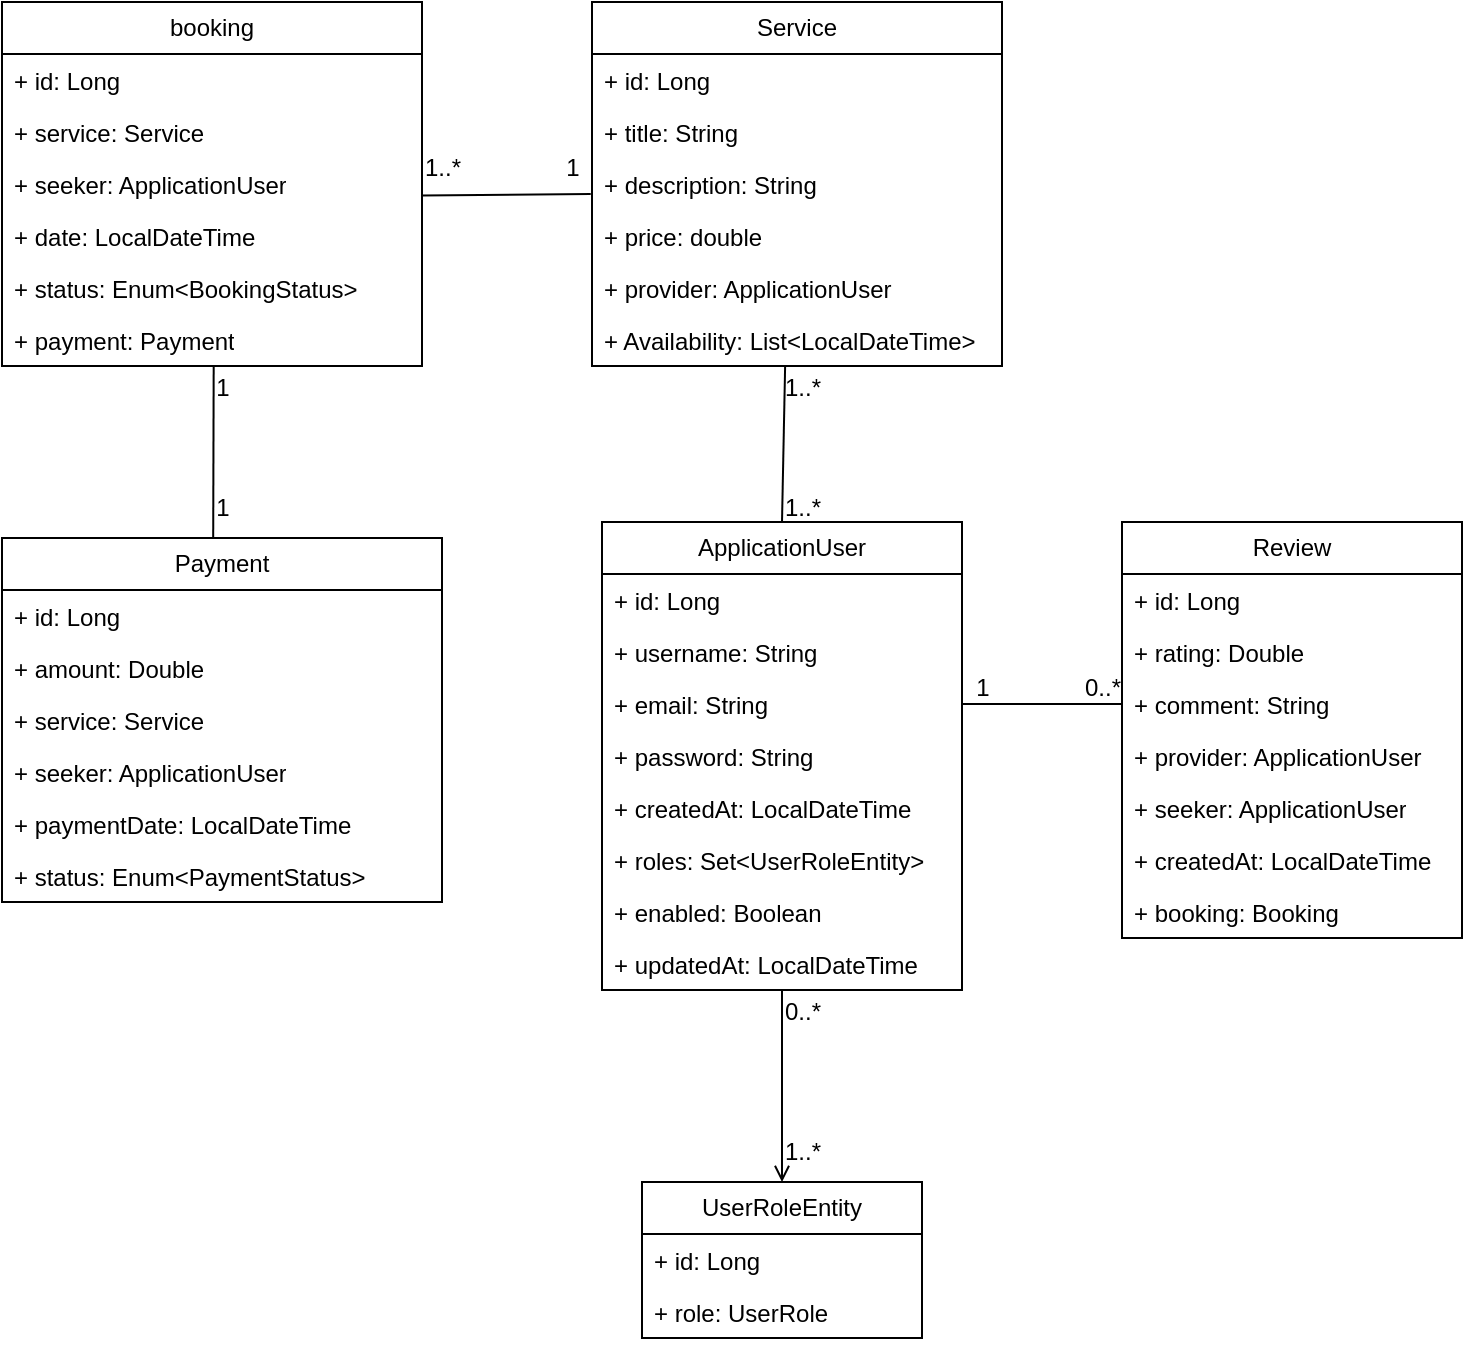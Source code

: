 <mxfile version="26.0.9">
  <diagram name="Page-1" id="zB9N1CHd-PbjbXlKQ5mJ">
    <mxGraphModel dx="1186" dy="1872" grid="1" gridSize="10" guides="1" tooltips="1" connect="1" arrows="1" fold="1" page="1" pageScale="1" pageWidth="827" pageHeight="1169" math="0" shadow="0">
      <root>
        <mxCell id="0" />
        <mxCell id="1" parent="0" />
        <mxCell id="z-HgBq9zoPMqx_WeYa9d-9" value="Service" style="swimlane;fontStyle=0;childLayout=stackLayout;horizontal=1;startSize=26;fillColor=none;horizontalStack=0;resizeParent=1;resizeParentMax=0;resizeLast=0;collapsible=1;marginBottom=0;whiteSpace=wrap;html=1;" parent="1" vertex="1">
          <mxGeometry x="365" y="-190" width="205" height="182" as="geometry" />
        </mxCell>
        <mxCell id="z-HgBq9zoPMqx_WeYa9d-11" value="+ id: Long" style="text;strokeColor=none;fillColor=none;align=left;verticalAlign=top;spacingLeft=4;spacingRight=4;overflow=hidden;rotatable=0;points=[[0,0.5],[1,0.5]];portConstraint=eastwest;whiteSpace=wrap;html=1;" parent="z-HgBq9zoPMqx_WeYa9d-9" vertex="1">
          <mxGeometry y="26" width="205" height="26" as="geometry" />
        </mxCell>
        <mxCell id="z-HgBq9zoPMqx_WeYa9d-10" value="+ title: String" style="text;strokeColor=none;fillColor=none;align=left;verticalAlign=top;spacingLeft=4;spacingRight=4;overflow=hidden;rotatable=0;points=[[0,0.5],[1,0.5]];portConstraint=eastwest;whiteSpace=wrap;html=1;" parent="z-HgBq9zoPMqx_WeYa9d-9" vertex="1">
          <mxGeometry y="52" width="205" height="26" as="geometry" />
        </mxCell>
        <mxCell id="z-HgBq9zoPMqx_WeYa9d-12" value="+ description: String" style="text;strokeColor=none;fillColor=none;align=left;verticalAlign=top;spacingLeft=4;spacingRight=4;overflow=hidden;rotatable=0;points=[[0,0.5],[1,0.5]];portConstraint=eastwest;whiteSpace=wrap;html=1;" parent="z-HgBq9zoPMqx_WeYa9d-9" vertex="1">
          <mxGeometry y="78" width="205" height="26" as="geometry" />
        </mxCell>
        <mxCell id="z-HgBq9zoPMqx_WeYa9d-57" value="+ price: double" style="text;strokeColor=none;fillColor=none;align=left;verticalAlign=top;spacingLeft=4;spacingRight=4;overflow=hidden;rotatable=0;points=[[0,0.5],[1,0.5]];portConstraint=eastwest;whiteSpace=wrap;html=1;" parent="z-HgBq9zoPMqx_WeYa9d-9" vertex="1">
          <mxGeometry y="104" width="205" height="26" as="geometry" />
        </mxCell>
        <mxCell id="z-HgBq9zoPMqx_WeYa9d-58" value="+ provider: ApplicationUser" style="text;strokeColor=none;fillColor=none;align=left;verticalAlign=top;spacingLeft=4;spacingRight=4;overflow=hidden;rotatable=0;points=[[0,0.5],[1,0.5]];portConstraint=eastwest;whiteSpace=wrap;html=1;" parent="z-HgBq9zoPMqx_WeYa9d-9" vertex="1">
          <mxGeometry y="130" width="205" height="26" as="geometry" />
        </mxCell>
        <mxCell id="z-HgBq9zoPMqx_WeYa9d-59" value="+ Availability: List&amp;lt;LocalDateTime&amp;gt;" style="text;strokeColor=none;fillColor=none;align=left;verticalAlign=top;spacingLeft=4;spacingRight=4;overflow=hidden;rotatable=0;points=[[0,0.5],[1,0.5]];portConstraint=eastwest;whiteSpace=wrap;html=1;" parent="z-HgBq9zoPMqx_WeYa9d-9" vertex="1">
          <mxGeometry y="156" width="205" height="26" as="geometry" />
        </mxCell>
        <mxCell id="z-HgBq9zoPMqx_WeYa9d-25" value="booking" style="swimlane;fontStyle=0;childLayout=stackLayout;horizontal=1;startSize=26;fillColor=none;horizontalStack=0;resizeParent=1;resizeParentMax=0;resizeLast=0;collapsible=1;marginBottom=0;whiteSpace=wrap;html=1;" parent="1" vertex="1">
          <mxGeometry x="70" y="-190" width="210" height="182" as="geometry" />
        </mxCell>
        <mxCell id="z-HgBq9zoPMqx_WeYa9d-26" value="+ id: Long" style="text;strokeColor=none;fillColor=none;align=left;verticalAlign=top;spacingLeft=4;spacingRight=4;overflow=hidden;rotatable=0;points=[[0,0.5],[1,0.5]];portConstraint=eastwest;whiteSpace=wrap;html=1;" parent="z-HgBq9zoPMqx_WeYa9d-25" vertex="1">
          <mxGeometry y="26" width="210" height="26" as="geometry" />
        </mxCell>
        <mxCell id="z-HgBq9zoPMqx_WeYa9d-27" value="+ service: Service" style="text;strokeColor=none;fillColor=none;align=left;verticalAlign=top;spacingLeft=4;spacingRight=4;overflow=hidden;rotatable=0;points=[[0,0.5],[1,0.5]];portConstraint=eastwest;whiteSpace=wrap;html=1;" parent="z-HgBq9zoPMqx_WeYa9d-25" vertex="1">
          <mxGeometry y="52" width="210" height="26" as="geometry" />
        </mxCell>
        <mxCell id="z-HgBq9zoPMqx_WeYa9d-28" value="+ seeker: ApplicationUser" style="text;strokeColor=none;fillColor=none;align=left;verticalAlign=top;spacingLeft=4;spacingRight=4;overflow=hidden;rotatable=0;points=[[0,0.5],[1,0.5]];portConstraint=eastwest;whiteSpace=wrap;html=1;" parent="z-HgBq9zoPMqx_WeYa9d-25" vertex="1">
          <mxGeometry y="78" width="210" height="26" as="geometry" />
        </mxCell>
        <mxCell id="z-HgBq9zoPMqx_WeYa9d-60" value="+ date: LocalDateTime" style="text;strokeColor=none;fillColor=none;align=left;verticalAlign=top;spacingLeft=4;spacingRight=4;overflow=hidden;rotatable=0;points=[[0,0.5],[1,0.5]];portConstraint=eastwest;whiteSpace=wrap;html=1;" parent="z-HgBq9zoPMqx_WeYa9d-25" vertex="1">
          <mxGeometry y="104" width="210" height="26" as="geometry" />
        </mxCell>
        <mxCell id="z-HgBq9zoPMqx_WeYa9d-61" value="+ status: Enum&amp;lt;BookingStatus&amp;gt;" style="text;strokeColor=none;fillColor=none;align=left;verticalAlign=top;spacingLeft=4;spacingRight=4;overflow=hidden;rotatable=0;points=[[0,0.5],[1,0.5]];portConstraint=eastwest;whiteSpace=wrap;html=1;" parent="z-HgBq9zoPMqx_WeYa9d-25" vertex="1">
          <mxGeometry y="130" width="210" height="26" as="geometry" />
        </mxCell>
        <mxCell id="z-HgBq9zoPMqx_WeYa9d-62" value="+ payment: Payment" style="text;strokeColor=none;fillColor=none;align=left;verticalAlign=top;spacingLeft=4;spacingRight=4;overflow=hidden;rotatable=0;points=[[0,0.5],[1,0.5]];portConstraint=eastwest;whiteSpace=wrap;html=1;" parent="z-HgBq9zoPMqx_WeYa9d-25" vertex="1">
          <mxGeometry y="156" width="210" height="26" as="geometry" />
        </mxCell>
        <mxCell id="z-HgBq9zoPMqx_WeYa9d-29" value="Review" style="swimlane;fontStyle=0;childLayout=stackLayout;horizontal=1;startSize=26;fillColor=none;horizontalStack=0;resizeParent=1;resizeParentMax=0;resizeLast=0;collapsible=1;marginBottom=0;whiteSpace=wrap;html=1;" parent="1" vertex="1">
          <mxGeometry x="630" y="70" width="170" height="208" as="geometry" />
        </mxCell>
        <mxCell id="z-HgBq9zoPMqx_WeYa9d-30" value="+ id: Long" style="text;strokeColor=none;fillColor=none;align=left;verticalAlign=top;spacingLeft=4;spacingRight=4;overflow=hidden;rotatable=0;points=[[0,0.5],[1,0.5]];portConstraint=eastwest;whiteSpace=wrap;html=1;" parent="z-HgBq9zoPMqx_WeYa9d-29" vertex="1">
          <mxGeometry y="26" width="170" height="26" as="geometry" />
        </mxCell>
        <mxCell id="z-HgBq9zoPMqx_WeYa9d-31" value="+ rating: Double" style="text;strokeColor=none;fillColor=none;align=left;verticalAlign=top;spacingLeft=4;spacingRight=4;overflow=hidden;rotatable=0;points=[[0,0.5],[1,0.5]];portConstraint=eastwest;whiteSpace=wrap;html=1;" parent="z-HgBq9zoPMqx_WeYa9d-29" vertex="1">
          <mxGeometry y="52" width="170" height="26" as="geometry" />
        </mxCell>
        <mxCell id="z-HgBq9zoPMqx_WeYa9d-32" value="+ comment: String" style="text;strokeColor=none;fillColor=none;align=left;verticalAlign=top;spacingLeft=4;spacingRight=4;overflow=hidden;rotatable=0;points=[[0,0.5],[1,0.5]];portConstraint=eastwest;whiteSpace=wrap;html=1;" parent="z-HgBq9zoPMqx_WeYa9d-29" vertex="1">
          <mxGeometry y="78" width="170" height="26" as="geometry" />
        </mxCell>
        <mxCell id="z-HgBq9zoPMqx_WeYa9d-63" value="+ provider: ApplicationUser" style="text;strokeColor=none;fillColor=none;align=left;verticalAlign=top;spacingLeft=4;spacingRight=4;overflow=hidden;rotatable=0;points=[[0,0.5],[1,0.5]];portConstraint=eastwest;whiteSpace=wrap;html=1;" parent="z-HgBq9zoPMqx_WeYa9d-29" vertex="1">
          <mxGeometry y="104" width="170" height="26" as="geometry" />
        </mxCell>
        <mxCell id="z-HgBq9zoPMqx_WeYa9d-64" value="+ seeker: ApplicationUser" style="text;strokeColor=none;fillColor=none;align=left;verticalAlign=top;spacingLeft=4;spacingRight=4;overflow=hidden;rotatable=0;points=[[0,0.5],[1,0.5]];portConstraint=eastwest;whiteSpace=wrap;html=1;" parent="z-HgBq9zoPMqx_WeYa9d-29" vertex="1">
          <mxGeometry y="130" width="170" height="26" as="geometry" />
        </mxCell>
        <mxCell id="z-HgBq9zoPMqx_WeYa9d-65" value="+ createdAt: LocalDateTime" style="text;strokeColor=none;fillColor=none;align=left;verticalAlign=top;spacingLeft=4;spacingRight=4;overflow=hidden;rotatable=0;points=[[0,0.5],[1,0.5]];portConstraint=eastwest;whiteSpace=wrap;html=1;" parent="z-HgBq9zoPMqx_WeYa9d-29" vertex="1">
          <mxGeometry y="156" width="170" height="26" as="geometry" />
        </mxCell>
        <mxCell id="LzuSiyI3kutUU8I0oj3x-73" value="+ booking: Booking" style="text;strokeColor=none;fillColor=none;align=left;verticalAlign=top;spacingLeft=4;spacingRight=4;overflow=hidden;rotatable=0;points=[[0,0.5],[1,0.5]];portConstraint=eastwest;whiteSpace=wrap;html=1;" vertex="1" parent="z-HgBq9zoPMqx_WeYa9d-29">
          <mxGeometry y="182" width="170" height="26" as="geometry" />
        </mxCell>
        <mxCell id="z-HgBq9zoPMqx_WeYa9d-33" value="Payment" style="swimlane;fontStyle=0;childLayout=stackLayout;horizontal=1;startSize=26;fillColor=none;horizontalStack=0;resizeParent=1;resizeParentMax=0;resizeLast=0;collapsible=1;marginBottom=0;whiteSpace=wrap;html=1;" parent="1" vertex="1">
          <mxGeometry x="70" y="78" width="220" height="182" as="geometry" />
        </mxCell>
        <mxCell id="z-HgBq9zoPMqx_WeYa9d-34" value="+ id: Long" style="text;strokeColor=none;fillColor=none;align=left;verticalAlign=top;spacingLeft=4;spacingRight=4;overflow=hidden;rotatable=0;points=[[0,0.5],[1,0.5]];portConstraint=eastwest;whiteSpace=wrap;html=1;" parent="z-HgBq9zoPMqx_WeYa9d-33" vertex="1">
          <mxGeometry y="26" width="220" height="26" as="geometry" />
        </mxCell>
        <mxCell id="z-HgBq9zoPMqx_WeYa9d-35" value="+ amount: Double" style="text;strokeColor=none;fillColor=none;align=left;verticalAlign=top;spacingLeft=4;spacingRight=4;overflow=hidden;rotatable=0;points=[[0,0.5],[1,0.5]];portConstraint=eastwest;whiteSpace=wrap;html=1;" parent="z-HgBq9zoPMqx_WeYa9d-33" vertex="1">
          <mxGeometry y="52" width="220" height="26" as="geometry" />
        </mxCell>
        <mxCell id="z-HgBq9zoPMqx_WeYa9d-36" value="+ service: Service" style="text;strokeColor=none;fillColor=none;align=left;verticalAlign=top;spacingLeft=4;spacingRight=4;overflow=hidden;rotatable=0;points=[[0,0.5],[1,0.5]];portConstraint=eastwest;whiteSpace=wrap;html=1;" parent="z-HgBq9zoPMqx_WeYa9d-33" vertex="1">
          <mxGeometry y="78" width="220" height="26" as="geometry" />
        </mxCell>
        <mxCell id="z-HgBq9zoPMqx_WeYa9d-66" value="+ seeker: ApplicationUser" style="text;strokeColor=none;fillColor=none;align=left;verticalAlign=top;spacingLeft=4;spacingRight=4;overflow=hidden;rotatable=0;points=[[0,0.5],[1,0.5]];portConstraint=eastwest;whiteSpace=wrap;html=1;" parent="z-HgBq9zoPMqx_WeYa9d-33" vertex="1">
          <mxGeometry y="104" width="220" height="26" as="geometry" />
        </mxCell>
        <mxCell id="z-HgBq9zoPMqx_WeYa9d-67" value="+ paymentDate: LocalDateTime" style="text;strokeColor=none;fillColor=none;align=left;verticalAlign=top;spacingLeft=4;spacingRight=4;overflow=hidden;rotatable=0;points=[[0,0.5],[1,0.5]];portConstraint=eastwest;whiteSpace=wrap;html=1;" parent="z-HgBq9zoPMqx_WeYa9d-33" vertex="1">
          <mxGeometry y="130" width="220" height="26" as="geometry" />
        </mxCell>
        <mxCell id="z-HgBq9zoPMqx_WeYa9d-68" value="+ status: Enum&amp;lt;PaymentStatus&amp;gt;" style="text;strokeColor=none;fillColor=none;align=left;verticalAlign=top;spacingLeft=4;spacingRight=4;overflow=hidden;rotatable=0;points=[[0,0.5],[1,0.5]];portConstraint=eastwest;whiteSpace=wrap;html=1;" parent="z-HgBq9zoPMqx_WeYa9d-33" vertex="1">
          <mxGeometry y="156" width="220" height="26" as="geometry" />
        </mxCell>
        <mxCell id="z-HgBq9zoPMqx_WeYa9d-51" value="ApplicationUser" style="swimlane;fontStyle=0;childLayout=stackLayout;horizontal=1;startSize=26;fillColor=none;horizontalStack=0;resizeParent=1;resizeParentMax=0;resizeLast=0;collapsible=1;marginBottom=0;whiteSpace=wrap;html=1;" parent="1" vertex="1">
          <mxGeometry x="370" y="70" width="180" height="234" as="geometry" />
        </mxCell>
        <mxCell id="z-HgBq9zoPMqx_WeYa9d-38" value="+ id: Long" style="text;strokeColor=none;fillColor=none;align=left;verticalAlign=top;spacingLeft=4;spacingRight=4;overflow=hidden;rotatable=0;points=[[0,0.5],[1,0.5]];portConstraint=eastwest;whiteSpace=wrap;html=1;" parent="z-HgBq9zoPMqx_WeYa9d-51" vertex="1">
          <mxGeometry y="26" width="180" height="26" as="geometry" />
        </mxCell>
        <mxCell id="z-HgBq9zoPMqx_WeYa9d-41" value="+ username: String" style="text;strokeColor=none;fillColor=none;align=left;verticalAlign=top;spacingLeft=4;spacingRight=4;overflow=hidden;rotatable=0;points=[[0,0.5],[1,0.5]];portConstraint=eastwest;whiteSpace=wrap;html=1;" parent="z-HgBq9zoPMqx_WeYa9d-51" vertex="1">
          <mxGeometry y="52" width="180" height="26" as="geometry" />
        </mxCell>
        <mxCell id="z-HgBq9zoPMqx_WeYa9d-42" value="+ email: String" style="text;strokeColor=none;fillColor=none;align=left;verticalAlign=top;spacingLeft=4;spacingRight=4;overflow=hidden;rotatable=0;points=[[0,0.5],[1,0.5]];portConstraint=eastwest;whiteSpace=wrap;html=1;" parent="z-HgBq9zoPMqx_WeYa9d-51" vertex="1">
          <mxGeometry y="78" width="180" height="26" as="geometry" />
        </mxCell>
        <mxCell id="z-HgBq9zoPMqx_WeYa9d-43" value="+ password: String" style="text;strokeColor=none;fillColor=none;align=left;verticalAlign=top;spacingLeft=4;spacingRight=4;overflow=hidden;rotatable=0;points=[[0,0.5],[1,0.5]];portConstraint=eastwest;whiteSpace=wrap;html=1;" parent="z-HgBq9zoPMqx_WeYa9d-51" vertex="1">
          <mxGeometry y="104" width="180" height="26" as="geometry" />
        </mxCell>
        <mxCell id="z-HgBq9zoPMqx_WeYa9d-48" value="+ createdAt: LocalDateTime" style="text;strokeColor=none;fillColor=none;align=left;verticalAlign=top;spacingLeft=4;spacingRight=4;overflow=hidden;rotatable=0;points=[[0,0.5],[1,0.5]];portConstraint=eastwest;whiteSpace=wrap;html=1;" parent="z-HgBq9zoPMqx_WeYa9d-51" vertex="1">
          <mxGeometry y="130" width="180" height="26" as="geometry" />
        </mxCell>
        <mxCell id="LzuSiyI3kutUU8I0oj3x-17" value="+ roles: Set&amp;lt;UserRoleEntity&amp;gt;" style="text;strokeColor=none;fillColor=none;align=left;verticalAlign=top;spacingLeft=4;spacingRight=4;overflow=hidden;rotatable=0;points=[[0,0.5],[1,0.5]];portConstraint=eastwest;whiteSpace=wrap;html=1;" vertex="1" parent="z-HgBq9zoPMqx_WeYa9d-51">
          <mxGeometry y="156" width="180" height="26" as="geometry" />
        </mxCell>
        <mxCell id="LzuSiyI3kutUU8I0oj3x-16" value="+ enabled: Boolean" style="text;strokeColor=none;fillColor=none;align=left;verticalAlign=top;spacingLeft=4;spacingRight=4;overflow=hidden;rotatable=0;points=[[0,0.5],[1,0.5]];portConstraint=eastwest;whiteSpace=wrap;html=1;" vertex="1" parent="z-HgBq9zoPMqx_WeYa9d-51">
          <mxGeometry y="182" width="180" height="26" as="geometry" />
        </mxCell>
        <mxCell id="z-HgBq9zoPMqx_WeYa9d-50" value="+ updatedAt: LocalDateTime" style="text;strokeColor=none;fillColor=none;align=left;verticalAlign=top;spacingLeft=4;spacingRight=4;overflow=hidden;rotatable=0;points=[[0,0.5],[1,0.5]];portConstraint=eastwest;whiteSpace=wrap;html=1;" parent="z-HgBq9zoPMqx_WeYa9d-51" vertex="1">
          <mxGeometry y="208" width="180" height="26" as="geometry" />
        </mxCell>
        <mxCell id="vDXCvTjY770XtZBndh60-1" value="UserRoleEntity" style="swimlane;fontStyle=0;childLayout=stackLayout;horizontal=1;startSize=26;fillColor=none;horizontalStack=0;resizeParent=1;resizeParentMax=0;resizeLast=0;collapsible=1;marginBottom=0;whiteSpace=wrap;html=1;" parent="1" vertex="1">
          <mxGeometry x="390" y="400" width="140" height="78" as="geometry" />
        </mxCell>
        <mxCell id="vDXCvTjY770XtZBndh60-2" value="+ id: Long" style="text;strokeColor=none;fillColor=none;align=left;verticalAlign=top;spacingLeft=4;spacingRight=4;overflow=hidden;rotatable=0;points=[[0,0.5],[1,0.5]];portConstraint=eastwest;whiteSpace=wrap;html=1;" parent="vDXCvTjY770XtZBndh60-1" vertex="1">
          <mxGeometry y="26" width="140" height="26" as="geometry" />
        </mxCell>
        <mxCell id="vDXCvTjY770XtZBndh60-3" value="+ role: UserRole" style="text;strokeColor=none;fillColor=none;align=left;verticalAlign=top;spacingLeft=4;spacingRight=4;overflow=hidden;rotatable=0;points=[[0,0.5],[1,0.5]];portConstraint=eastwest;whiteSpace=wrap;html=1;" parent="vDXCvTjY770XtZBndh60-1" vertex="1">
          <mxGeometry y="52" width="140" height="26" as="geometry" />
        </mxCell>
        <mxCell id="LzuSiyI3kutUU8I0oj3x-1" value="" style="endArrow=none;html=1;rounded=0;exitX=0.5;exitY=0;exitDx=0;exitDy=0;startArrow=open;startFill=0;entryX=0.5;entryY=1;entryDx=0;entryDy=0;" edge="1" parent="1" source="vDXCvTjY770XtZBndh60-1" target="z-HgBq9zoPMqx_WeYa9d-51">
          <mxGeometry width="50" height="50" relative="1" as="geometry">
            <mxPoint x="450" y="350" as="sourcePoint" />
            <mxPoint x="450" y="340" as="targetPoint" />
          </mxGeometry>
        </mxCell>
        <mxCell id="LzuSiyI3kutUU8I0oj3x-2" value="0..*" style="text;html=1;align=center;verticalAlign=middle;resizable=0;points=[];autosize=1;strokeColor=none;fillColor=none;" vertex="1" parent="1">
          <mxGeometry x="450" y="300" width="40" height="30" as="geometry" />
        </mxCell>
        <mxCell id="LzuSiyI3kutUU8I0oj3x-3" value="1..*" style="text;html=1;align=center;verticalAlign=middle;resizable=0;points=[];autosize=1;strokeColor=none;fillColor=none;" vertex="1" parent="1">
          <mxGeometry x="450" y="370" width="40" height="30" as="geometry" />
        </mxCell>
        <mxCell id="LzuSiyI3kutUU8I0oj3x-4" value="" style="endArrow=none;html=1;rounded=0;entryX=1;entryY=0.5;entryDx=0;entryDy=0;exitX=0;exitY=0.5;exitDx=0;exitDy=0;" edge="1" parent="1" source="z-HgBq9zoPMqx_WeYa9d-32" target="z-HgBq9zoPMqx_WeYa9d-42">
          <mxGeometry width="50" height="50" relative="1" as="geometry">
            <mxPoint x="460" y="230" as="sourcePoint" />
            <mxPoint x="510" y="180" as="targetPoint" />
          </mxGeometry>
        </mxCell>
        <mxCell id="LzuSiyI3kutUU8I0oj3x-5" value="1" style="text;html=1;align=center;verticalAlign=middle;resizable=0;points=[];autosize=1;strokeColor=none;fillColor=none;" vertex="1" parent="1">
          <mxGeometry x="545" y="138" width="30" height="30" as="geometry" />
        </mxCell>
        <mxCell id="LzuSiyI3kutUU8I0oj3x-6" value="0..*" style="text;html=1;align=center;verticalAlign=middle;resizable=0;points=[];autosize=1;strokeColor=none;fillColor=none;" vertex="1" parent="1">
          <mxGeometry x="600" y="138" width="40" height="30" as="geometry" />
        </mxCell>
        <mxCell id="LzuSiyI3kutUU8I0oj3x-7" value="" style="endArrow=none;html=1;rounded=0;exitX=0.5;exitY=0;exitDx=0;exitDy=0;entryX=0.471;entryY=1.019;entryDx=0;entryDy=0;entryPerimeter=0;" edge="1" parent="1" source="z-HgBq9zoPMqx_WeYa9d-51" target="z-HgBq9zoPMqx_WeYa9d-59">
          <mxGeometry width="50" height="50" relative="1" as="geometry">
            <mxPoint x="360" y="80" as="sourcePoint" />
            <mxPoint x="460" y="-7" as="targetPoint" />
          </mxGeometry>
        </mxCell>
        <mxCell id="LzuSiyI3kutUU8I0oj3x-8" value="1..*" style="text;html=1;align=center;verticalAlign=middle;resizable=0;points=[];autosize=1;strokeColor=none;fillColor=none;" vertex="1" parent="1">
          <mxGeometry x="450" y="-12" width="40" height="30" as="geometry" />
        </mxCell>
        <mxCell id="LzuSiyI3kutUU8I0oj3x-9" value="1..*" style="text;html=1;align=center;verticalAlign=middle;resizable=0;points=[];autosize=1;strokeColor=none;fillColor=none;" vertex="1" parent="1">
          <mxGeometry x="450" y="48" width="40" height="30" as="geometry" />
        </mxCell>
        <mxCell id="LzuSiyI3kutUU8I0oj3x-10" value="" style="endArrow=none;html=1;rounded=0;entryX=-0.003;entryY=0.691;entryDx=0;entryDy=0;entryPerimeter=0;exitX=0.999;exitY=0.722;exitDx=0;exitDy=0;exitPerimeter=0;" edge="1" parent="1" source="z-HgBq9zoPMqx_WeYa9d-28" target="z-HgBq9zoPMqx_WeYa9d-12">
          <mxGeometry width="50" height="50" relative="1" as="geometry">
            <mxPoint x="250" y="-60" as="sourcePoint" />
            <mxPoint x="300" y="-110" as="targetPoint" />
          </mxGeometry>
        </mxCell>
        <mxCell id="LzuSiyI3kutUU8I0oj3x-11" value="1..*" style="text;html=1;align=center;verticalAlign=middle;resizable=0;points=[];autosize=1;strokeColor=none;fillColor=none;" vertex="1" parent="1">
          <mxGeometry x="270" y="-122" width="40" height="30" as="geometry" />
        </mxCell>
        <mxCell id="LzuSiyI3kutUU8I0oj3x-12" value="1" style="text;html=1;align=center;verticalAlign=middle;resizable=0;points=[];autosize=1;strokeColor=none;fillColor=none;" vertex="1" parent="1">
          <mxGeometry x="340" y="-122" width="30" height="30" as="geometry" />
        </mxCell>
        <mxCell id="LzuSiyI3kutUU8I0oj3x-13" value="" style="endArrow=none;html=1;rounded=0;entryX=0.504;entryY=1;entryDx=0;entryDy=0;entryPerimeter=0;exitX=0.48;exitY=0.003;exitDx=0;exitDy=0;exitPerimeter=0;" edge="1" parent="1" source="z-HgBq9zoPMqx_WeYa9d-33" target="z-HgBq9zoPMqx_WeYa9d-62">
          <mxGeometry width="50" height="50" relative="1" as="geometry">
            <mxPoint x="230" y="10" as="sourcePoint" />
            <mxPoint x="280" y="-40" as="targetPoint" />
          </mxGeometry>
        </mxCell>
        <mxCell id="LzuSiyI3kutUU8I0oj3x-14" value="1" style="text;html=1;align=center;verticalAlign=middle;resizable=0;points=[];autosize=1;strokeColor=none;fillColor=none;" vertex="1" parent="1">
          <mxGeometry x="165" y="-12" width="30" height="30" as="geometry" />
        </mxCell>
        <mxCell id="LzuSiyI3kutUU8I0oj3x-15" value="1" style="text;html=1;align=center;verticalAlign=middle;resizable=0;points=[];autosize=1;strokeColor=none;fillColor=none;" vertex="1" parent="1">
          <mxGeometry x="165" y="48" width="30" height="30" as="geometry" />
        </mxCell>
      </root>
    </mxGraphModel>
  </diagram>
</mxfile>
